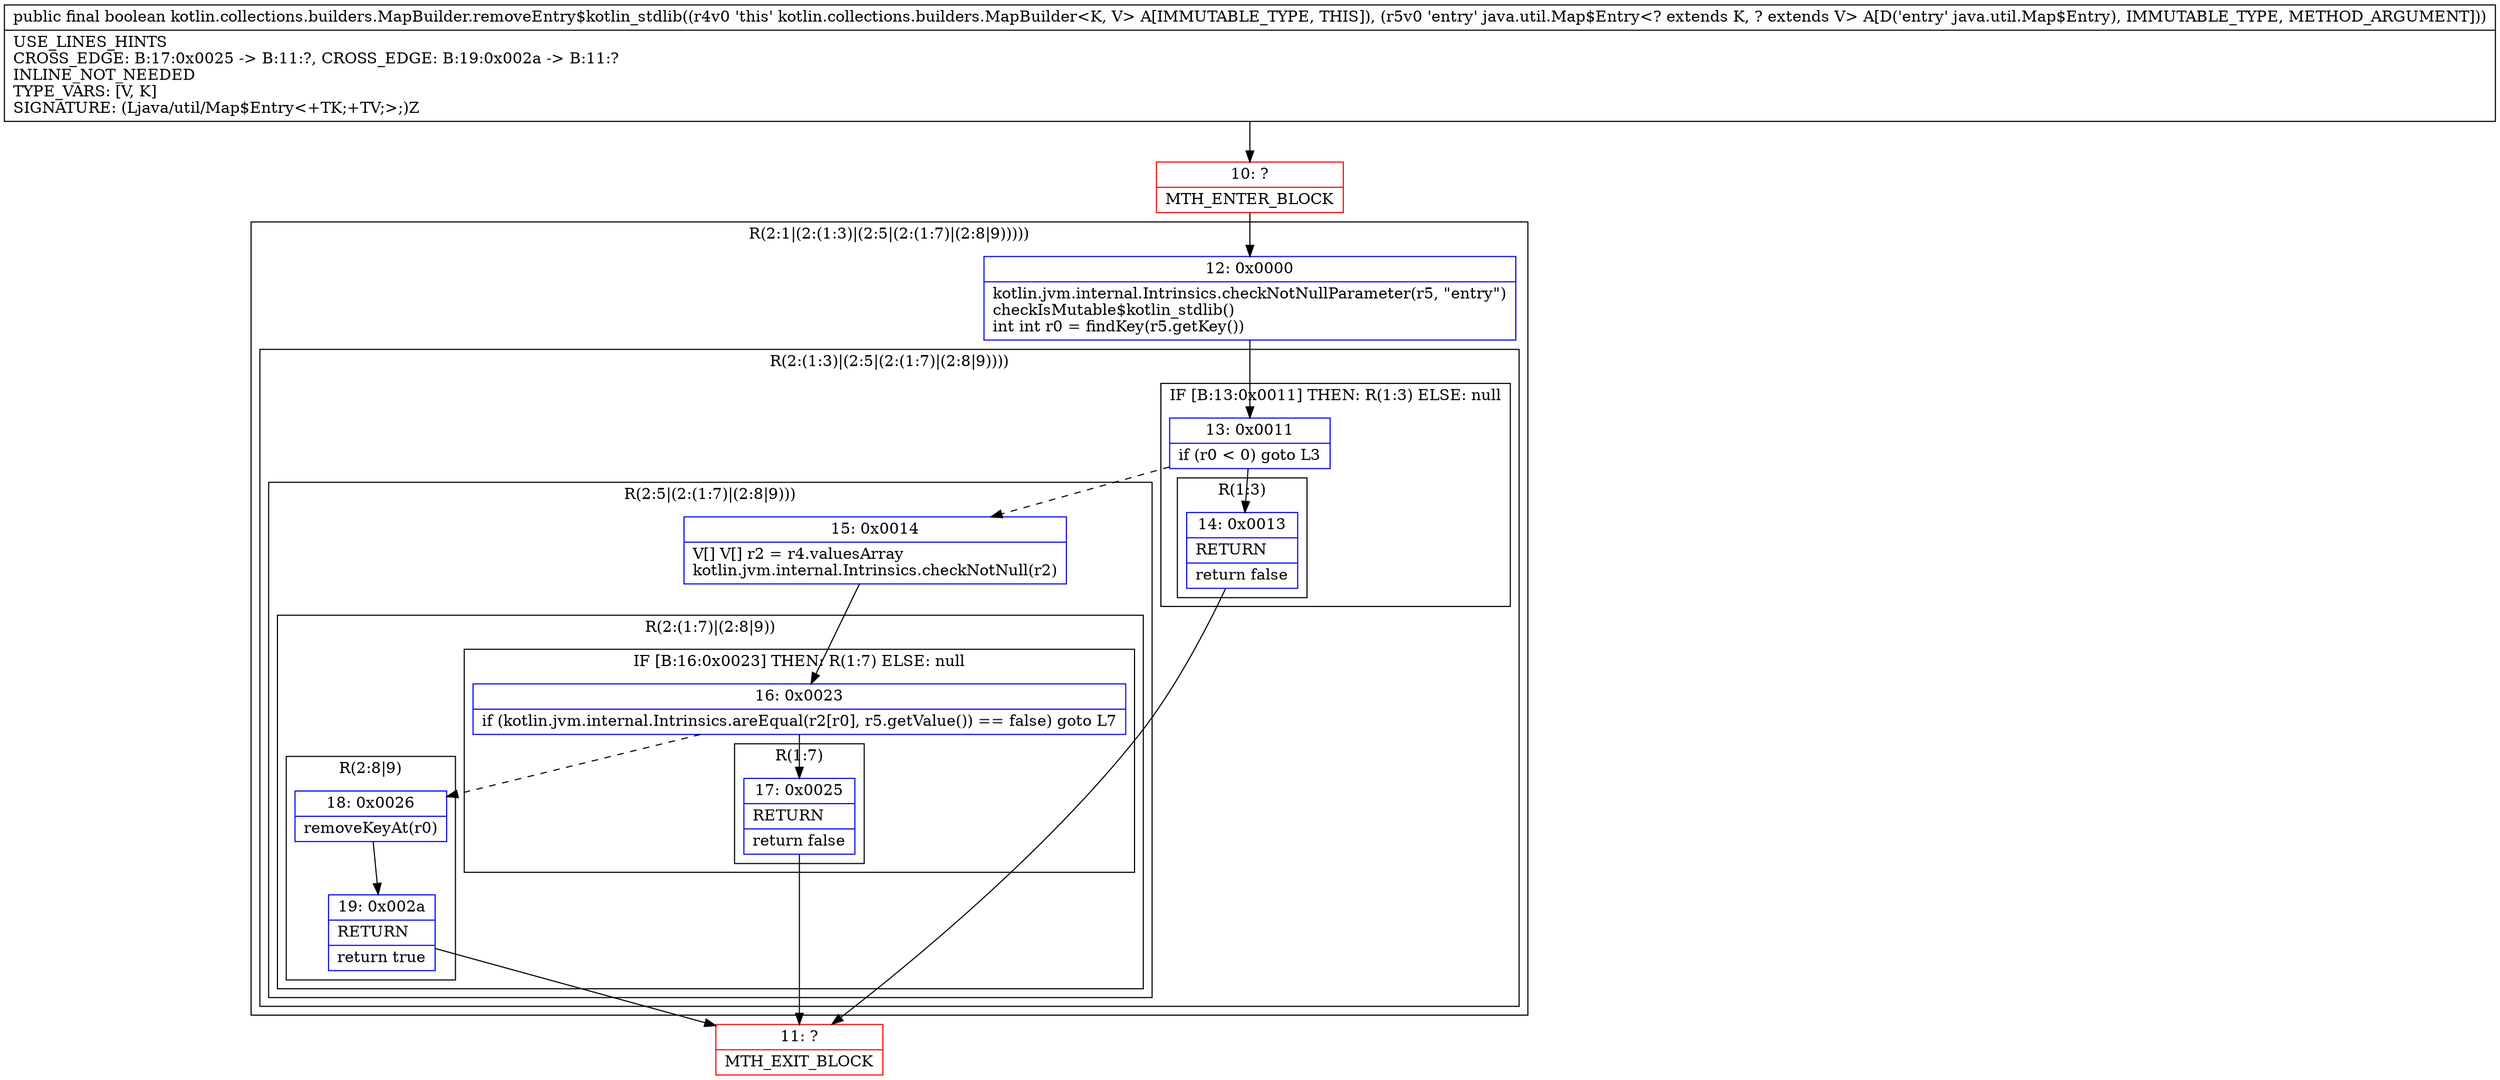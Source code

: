 digraph "CFG forkotlin.collections.builders.MapBuilder.removeEntry$kotlin_stdlib(Ljava\/util\/Map$Entry;)Z" {
subgraph cluster_Region_1752395093 {
label = "R(2:1|(2:(1:3)|(2:5|(2:(1:7)|(2:8|9)))))";
node [shape=record,color=blue];
Node_12 [shape=record,label="{12\:\ 0x0000|kotlin.jvm.internal.Intrinsics.checkNotNullParameter(r5, \"entry\")\lcheckIsMutable$kotlin_stdlib()\lint int r0 = findKey(r5.getKey())\l}"];
subgraph cluster_Region_614746253 {
label = "R(2:(1:3)|(2:5|(2:(1:7)|(2:8|9))))";
node [shape=record,color=blue];
subgraph cluster_IfRegion_639060712 {
label = "IF [B:13:0x0011] THEN: R(1:3) ELSE: null";
node [shape=record,color=blue];
Node_13 [shape=record,label="{13\:\ 0x0011|if (r0 \< 0) goto L3\l}"];
subgraph cluster_Region_465361189 {
label = "R(1:3)";
node [shape=record,color=blue];
Node_14 [shape=record,label="{14\:\ 0x0013|RETURN\l|return false\l}"];
}
}
subgraph cluster_Region_1039698282 {
label = "R(2:5|(2:(1:7)|(2:8|9)))";
node [shape=record,color=blue];
Node_15 [shape=record,label="{15\:\ 0x0014|V[] V[] r2 = r4.valuesArray\lkotlin.jvm.internal.Intrinsics.checkNotNull(r2)\l}"];
subgraph cluster_Region_1650601221 {
label = "R(2:(1:7)|(2:8|9))";
node [shape=record,color=blue];
subgraph cluster_IfRegion_875140245 {
label = "IF [B:16:0x0023] THEN: R(1:7) ELSE: null";
node [shape=record,color=blue];
Node_16 [shape=record,label="{16\:\ 0x0023|if (kotlin.jvm.internal.Intrinsics.areEqual(r2[r0], r5.getValue()) == false) goto L7\l}"];
subgraph cluster_Region_1793144095 {
label = "R(1:7)";
node [shape=record,color=blue];
Node_17 [shape=record,label="{17\:\ 0x0025|RETURN\l|return false\l}"];
}
}
subgraph cluster_Region_1318210600 {
label = "R(2:8|9)";
node [shape=record,color=blue];
Node_18 [shape=record,label="{18\:\ 0x0026|removeKeyAt(r0)\l}"];
Node_19 [shape=record,label="{19\:\ 0x002a|RETURN\l|return true\l}"];
}
}
}
}
}
Node_10 [shape=record,color=red,label="{10\:\ ?|MTH_ENTER_BLOCK\l}"];
Node_11 [shape=record,color=red,label="{11\:\ ?|MTH_EXIT_BLOCK\l}"];
MethodNode[shape=record,label="{public final boolean kotlin.collections.builders.MapBuilder.removeEntry$kotlin_stdlib((r4v0 'this' kotlin.collections.builders.MapBuilder\<K, V\> A[IMMUTABLE_TYPE, THIS]), (r5v0 'entry' java.util.Map$Entry\<? extends K, ? extends V\> A[D('entry' java.util.Map$Entry), IMMUTABLE_TYPE, METHOD_ARGUMENT]))  | USE_LINES_HINTS\lCROSS_EDGE: B:17:0x0025 \-\> B:11:?, CROSS_EDGE: B:19:0x002a \-\> B:11:?\lINLINE_NOT_NEEDED\lTYPE_VARS: [V, K]\lSIGNATURE: (Ljava\/util\/Map$Entry\<+TK;+TV;\>;)Z\l}"];
MethodNode -> Node_10;Node_12 -> Node_13;
Node_13 -> Node_14;
Node_13 -> Node_15[style=dashed];
Node_14 -> Node_11;
Node_15 -> Node_16;
Node_16 -> Node_17;
Node_16 -> Node_18[style=dashed];
Node_17 -> Node_11;
Node_18 -> Node_19;
Node_19 -> Node_11;
Node_10 -> Node_12;
}

